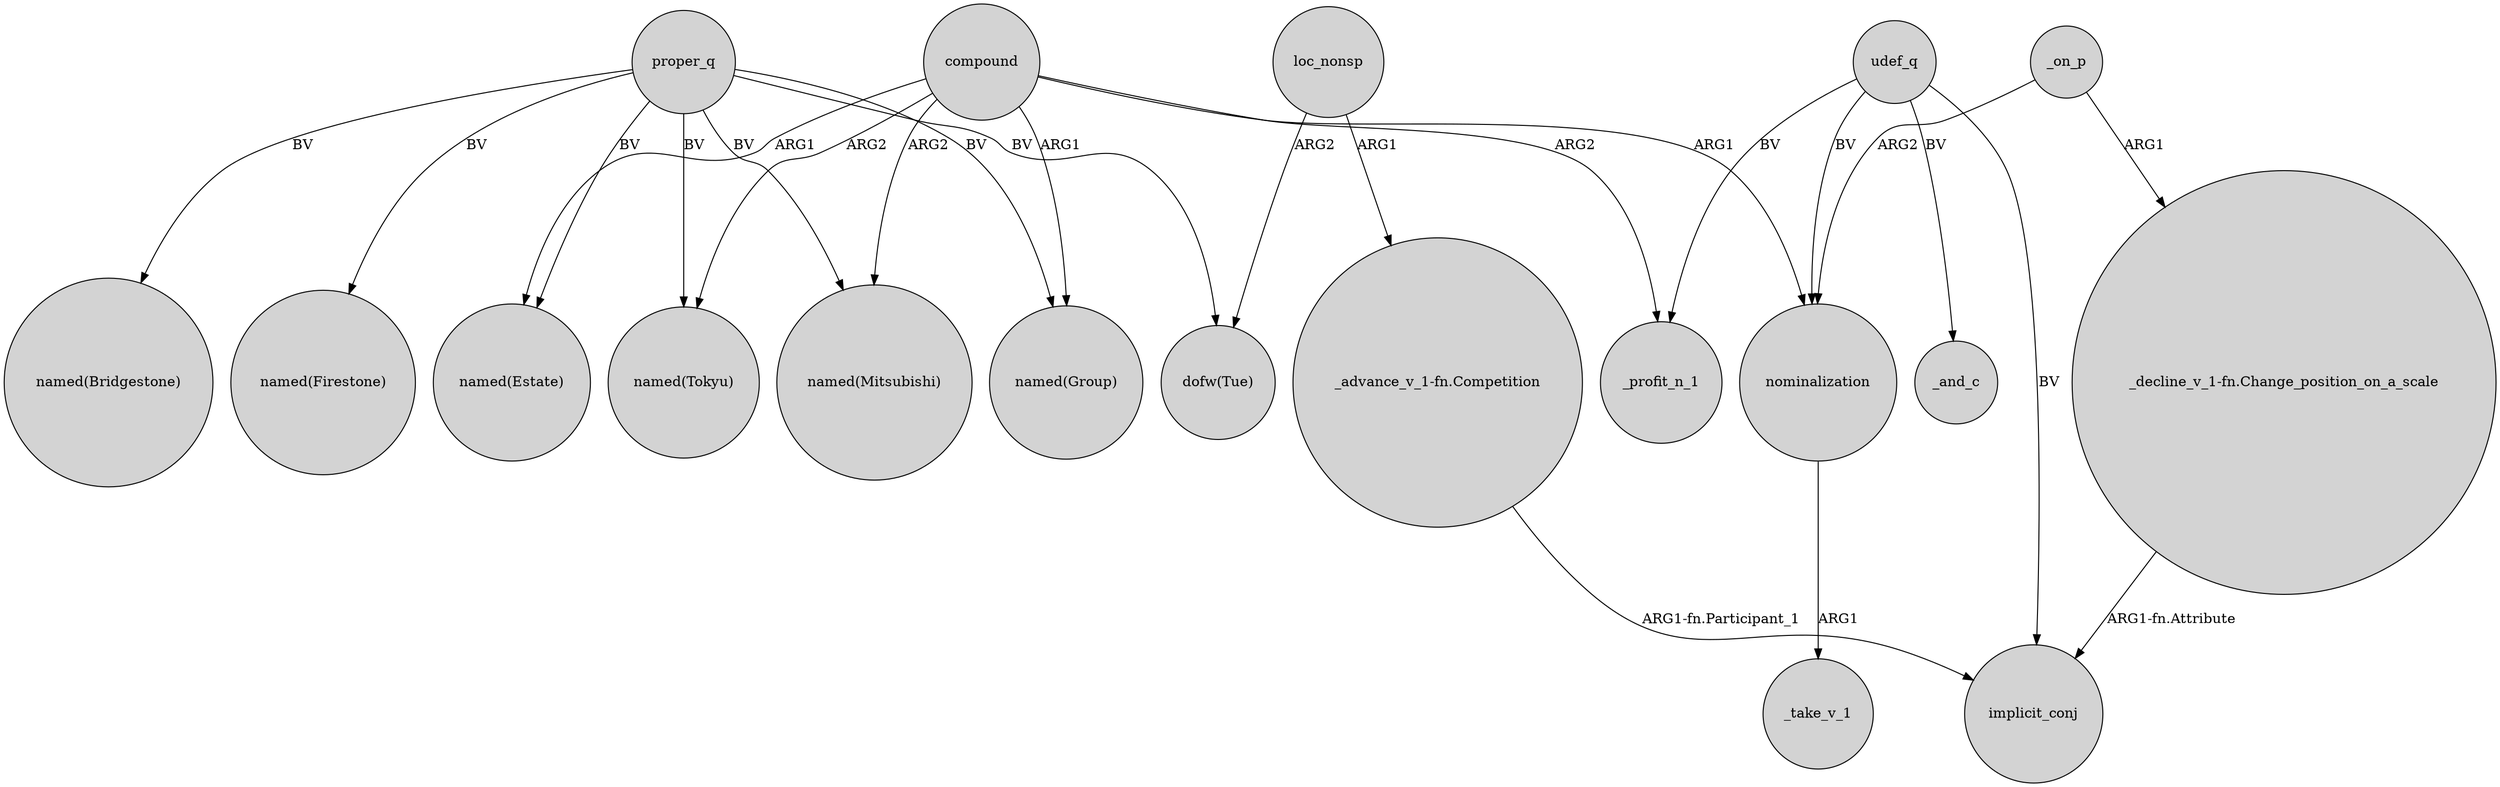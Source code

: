 digraph {
	node [shape=circle style=filled]
	proper_q -> "named(Bridgestone)" [label=BV]
	_on_p -> nominalization [label=ARG2]
	compound -> "named(Group)" [label=ARG1]
	_on_p -> "_decline_v_1-fn.Change_position_on_a_scale" [label=ARG1]
	proper_q -> "named(Firestone)" [label=BV]
	udef_q -> nominalization [label=BV]
	udef_q -> _profit_n_1 [label=BV]
	udef_q -> _and_c [label=BV]
	proper_q -> "named(Mitsubishi)" [label=BV]
	compound -> "named(Mitsubishi)" [label=ARG2]
	proper_q -> "named(Group)" [label=BV]
	"_advance_v_1-fn.Competition" -> implicit_conj [label="ARG1-fn.Participant_1"]
	compound -> nominalization [label=ARG1]
	compound -> "named(Estate)" [label=ARG1]
	"_decline_v_1-fn.Change_position_on_a_scale" -> implicit_conj [label="ARG1-fn.Attribute"]
	proper_q -> "named(Estate)" [label=BV]
	compound -> _profit_n_1 [label=ARG2]
	compound -> "named(Tokyu)" [label=ARG2]
	proper_q -> "dofw(Tue)" [label=BV]
	nominalization -> _take_v_1 [label=ARG1]
	loc_nonsp -> "_advance_v_1-fn.Competition" [label=ARG1]
	loc_nonsp -> "dofw(Tue)" [label=ARG2]
	proper_q -> "named(Tokyu)" [label=BV]
	udef_q -> implicit_conj [label=BV]
}
